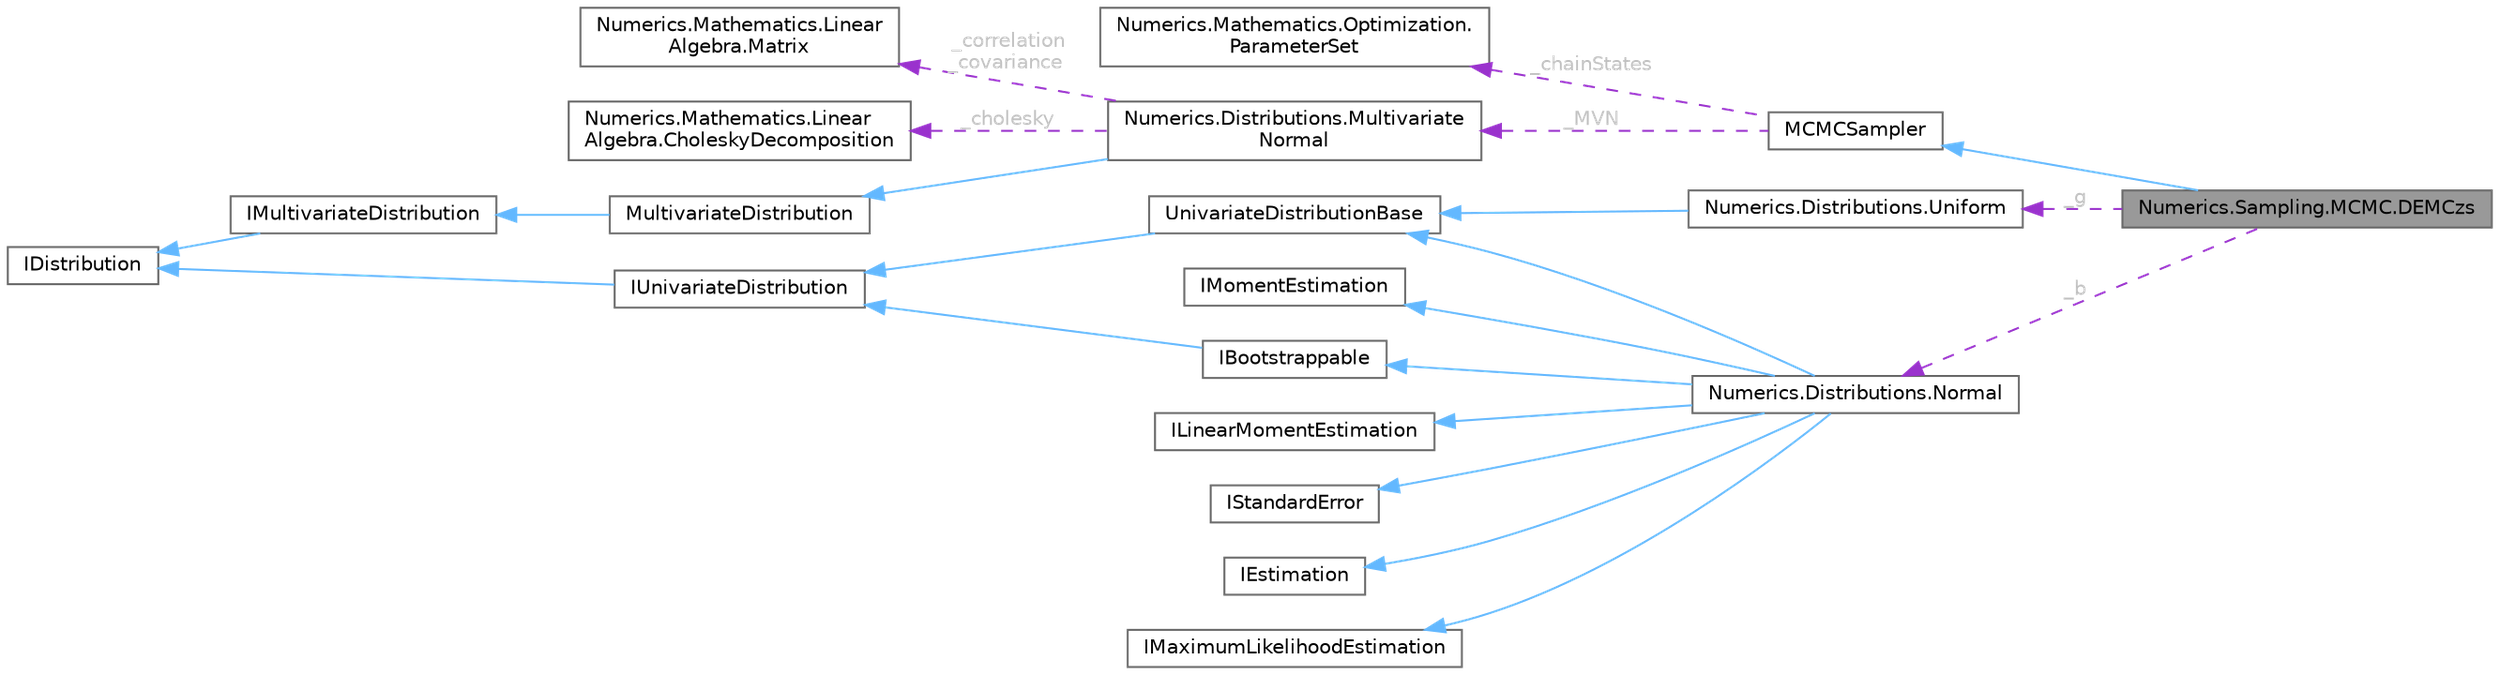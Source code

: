 digraph "Numerics.Sampling.MCMC.DEMCzs"
{
 // LATEX_PDF_SIZE
  bgcolor="transparent";
  edge [fontname=Helvetica,fontsize=10,labelfontname=Helvetica,labelfontsize=10];
  node [fontname=Helvetica,fontsize=10,shape=box,height=0.2,width=0.4];
  rankdir="LR";
  Node1 [id="Node000001",label="Numerics.Sampling.MCMC.DEMCzs",height=0.2,width=0.4,color="gray40", fillcolor="grey60", style="filled", fontcolor="black",tooltip="This class performs Bayesian MCMC using the adaptive Differential Evolution Markov Chain with snooker..."];
  Node2 -> Node1 [id="edge1_Node000001_Node000002",dir="back",color="steelblue1",style="solid",tooltip=" "];
  Node2 [id="Node000002",label="MCMCSampler",height=0.2,width=0.4,color="gray40", fillcolor="white", style="filled",URL="$class_numerics_1_1_sampling_1_1_m_c_m_c_1_1_m_c_m_c_sampler.html",tooltip="A base class for all Markov Chain Monte Carlo (MCMC) samplers."];
  Node3 -> Node2 [id="edge2_Node000002_Node000003",dir="back",color="darkorchid3",style="dashed",tooltip=" ",label=" _chainStates",fontcolor="grey" ];
  Node3 [id="Node000003",label="Numerics.Mathematics.Optimization.\lParameterSet",height=0.2,width=0.4,color="gray40", fillcolor="white", style="filled",URL="$struct_numerics_1_1_mathematics_1_1_optimization_1_1_parameter_set.html",tooltip="A class for storing an optimization trial parameter set."];
  Node4 -> Node2 [id="edge3_Node000002_Node000004",dir="back",color="darkorchid3",style="dashed",tooltip=" ",label=" _MVN",fontcolor="grey" ];
  Node4 [id="Node000004",label="Numerics.Distributions.Multivariate\lNormal",height=0.2,width=0.4,color="gray40", fillcolor="white", style="filled",URL="$class_numerics_1_1_distributions_1_1_multivariate_normal.html",tooltip="The Multivariate Normal distribution."];
  Node5 -> Node4 [id="edge4_Node000004_Node000005",dir="back",color="steelblue1",style="solid",tooltip=" "];
  Node5 [id="Node000005",label="MultivariateDistribution",height=0.2,width=0.4,color="gray40", fillcolor="white", style="filled",URL="$class_numerics_1_1_distributions_1_1_multivariate_distribution.html",tooltip="Declares common functionality for Multivariate Probability Distributions."];
  Node6 -> Node5 [id="edge5_Node000005_Node000006",dir="back",color="steelblue1",style="solid",tooltip=" "];
  Node6 [id="Node000006",label="IMultivariateDistribution",height=0.2,width=0.4,color="gray40", fillcolor="white", style="filled",URL="$interface_numerics_1_1_distributions_1_1_i_multivariate_distribution.html",tooltip="Interface for Multivariate Probability Distributions."];
  Node7 -> Node6 [id="edge6_Node000006_Node000007",dir="back",color="steelblue1",style="solid",tooltip=" "];
  Node7 [id="Node000007",label="IDistribution",height=0.2,width=0.4,color="gray40", fillcolor="white", style="filled",URL="$interface_numerics_1_1_distributions_1_1_i_distribution.html",tooltip="Simple Distribution Interface."];
  Node8 -> Node4 [id="edge7_Node000004_Node000008",dir="back",color="darkorchid3",style="dashed",tooltip=" ",label=" _correlation\n_covariance",fontcolor="grey" ];
  Node8 [id="Node000008",label="Numerics.Mathematics.Linear\lAlgebra.Matrix",height=0.2,width=0.4,color="gray40", fillcolor="white", style="filled",URL="$class_numerics_1_1_mathematics_1_1_linear_algebra_1_1_matrix.html",tooltip="A simple class for performing Matrix operations."];
  Node9 -> Node4 [id="edge8_Node000004_Node000009",dir="back",color="darkorchid3",style="dashed",tooltip=" ",label=" _cholesky",fontcolor="grey" ];
  Node9 [id="Node000009",label="Numerics.Mathematics.Linear\lAlgebra.CholeskyDecomposition",height=0.2,width=0.4,color="gray40", fillcolor="white", style="filled",URL="$class_numerics_1_1_mathematics_1_1_linear_algebra_1_1_cholesky_decomposition.html",tooltip="A class for solving a set of linear equations using Cholesky Decomposition."];
  Node10 -> Node1 [id="edge9_Node000001_Node000010",dir="back",color="darkorchid3",style="dashed",tooltip=" ",label=" _b",fontcolor="grey" ];
  Node10 [id="Node000010",label="Numerics.Distributions.Normal",height=0.2,width=0.4,color="gray40", fillcolor="white", style="filled",URL="$class_numerics_1_1_distributions_1_1_normal.html",tooltip="The Normal (Gaussian) probability distribution."];
  Node11 -> Node10 [id="edge10_Node000010_Node000011",dir="back",color="steelblue1",style="solid",tooltip=" "];
  Node11 [id="Node000011",label="UnivariateDistributionBase",height=0.2,width=0.4,color="gray40", fillcolor="white", style="filled",URL="$class_numerics_1_1_distributions_1_1_univariate_distribution_base.html",tooltip="Declares common functionality for all univariate distributions."];
  Node12 -> Node11 [id="edge11_Node000011_Node000012",dir="back",color="steelblue1",style="solid",tooltip=" "];
  Node12 [id="Node000012",label="IUnivariateDistribution",height=0.2,width=0.4,color="gray40", fillcolor="white", style="filled",URL="$interface_numerics_1_1_distributions_1_1_i_univariate_distribution.html",tooltip="Interface for Univariate Probability Distributions."];
  Node7 -> Node12 [id="edge12_Node000012_Node000007",dir="back",color="steelblue1",style="solid",tooltip=" "];
  Node13 -> Node10 [id="edge13_Node000010_Node000013",dir="back",color="steelblue1",style="solid",tooltip=" "];
  Node13 [id="Node000013",label="IEstimation",height=0.2,width=0.4,color="gray40", fillcolor="white", style="filled",URL="$interface_numerics_1_1_distributions_1_1_i_estimation.html",tooltip="Distribution Parameter Estimation Interface."];
  Node14 -> Node10 [id="edge14_Node000010_Node000014",dir="back",color="steelblue1",style="solid",tooltip=" "];
  Node14 [id="Node000014",label="IMaximumLikelihoodEstimation",height=0.2,width=0.4,color="gray40", fillcolor="white", style="filled",URL="$interface_numerics_1_1_distributions_1_1_i_maximum_likelihood_estimation.html",tooltip="An interface for Maximum Likelihood Estimation."];
  Node15 -> Node10 [id="edge15_Node000010_Node000015",dir="back",color="steelblue1",style="solid",tooltip=" "];
  Node15 [id="Node000015",label="IMomentEstimation",height=0.2,width=0.4,color="gray40", fillcolor="white", style="filled",URL="$interface_numerics_1_1_distributions_1_1_i_moment_estimation.html",tooltip="An interface for estimation by the method of moments."];
  Node16 -> Node10 [id="edge16_Node000010_Node000016",dir="back",color="steelblue1",style="solid",tooltip=" "];
  Node16 [id="Node000016",label="ILinearMomentEstimation",height=0.2,width=0.4,color="gray40", fillcolor="white", style="filled",URL="$interface_numerics_1_1_distributions_1_1_i_linear_moment_estimation.html",tooltip="An interface for estimation by the method of linear moments."];
  Node17 -> Node10 [id="edge17_Node000010_Node000017",dir="back",color="steelblue1",style="solid",tooltip=" "];
  Node17 [id="Node000017",label="IStandardError",height=0.2,width=0.4,color="gray40", fillcolor="white", style="filled",URL="$interface_numerics_1_1_distributions_1_1_i_standard_error.html",tooltip="An interface for calculating the standard error for a probability distribution."];
  Node18 -> Node10 [id="edge18_Node000010_Node000018",dir="back",color="steelblue1",style="solid",tooltip=" "];
  Node18 [id="Node000018",label="IBootstrappable",height=0.2,width=0.4,color="gray40", fillcolor="white", style="filled",URL="$interface_numerics_1_1_distributions_1_1_i_bootstrappable.html",tooltip="An interface for performing the parametric bootstrap with a univariate distribution."];
  Node12 -> Node18 [id="edge19_Node000018_Node000012",dir="back",color="steelblue1",style="solid",tooltip=" "];
  Node19 -> Node1 [id="edge20_Node000001_Node000019",dir="back",color="darkorchid3",style="dashed",tooltip=" ",label=" _g",fontcolor="grey" ];
  Node19 [id="Node000019",label="Numerics.Distributions.Uniform",height=0.2,width=0.4,color="gray40", fillcolor="white", style="filled",URL="$class_numerics_1_1_distributions_1_1_uniform.html",tooltip="The Uniform probability distribution."];
  Node11 -> Node19 [id="edge21_Node000019_Node000011",dir="back",color="steelblue1",style="solid",tooltip=" "];
}
